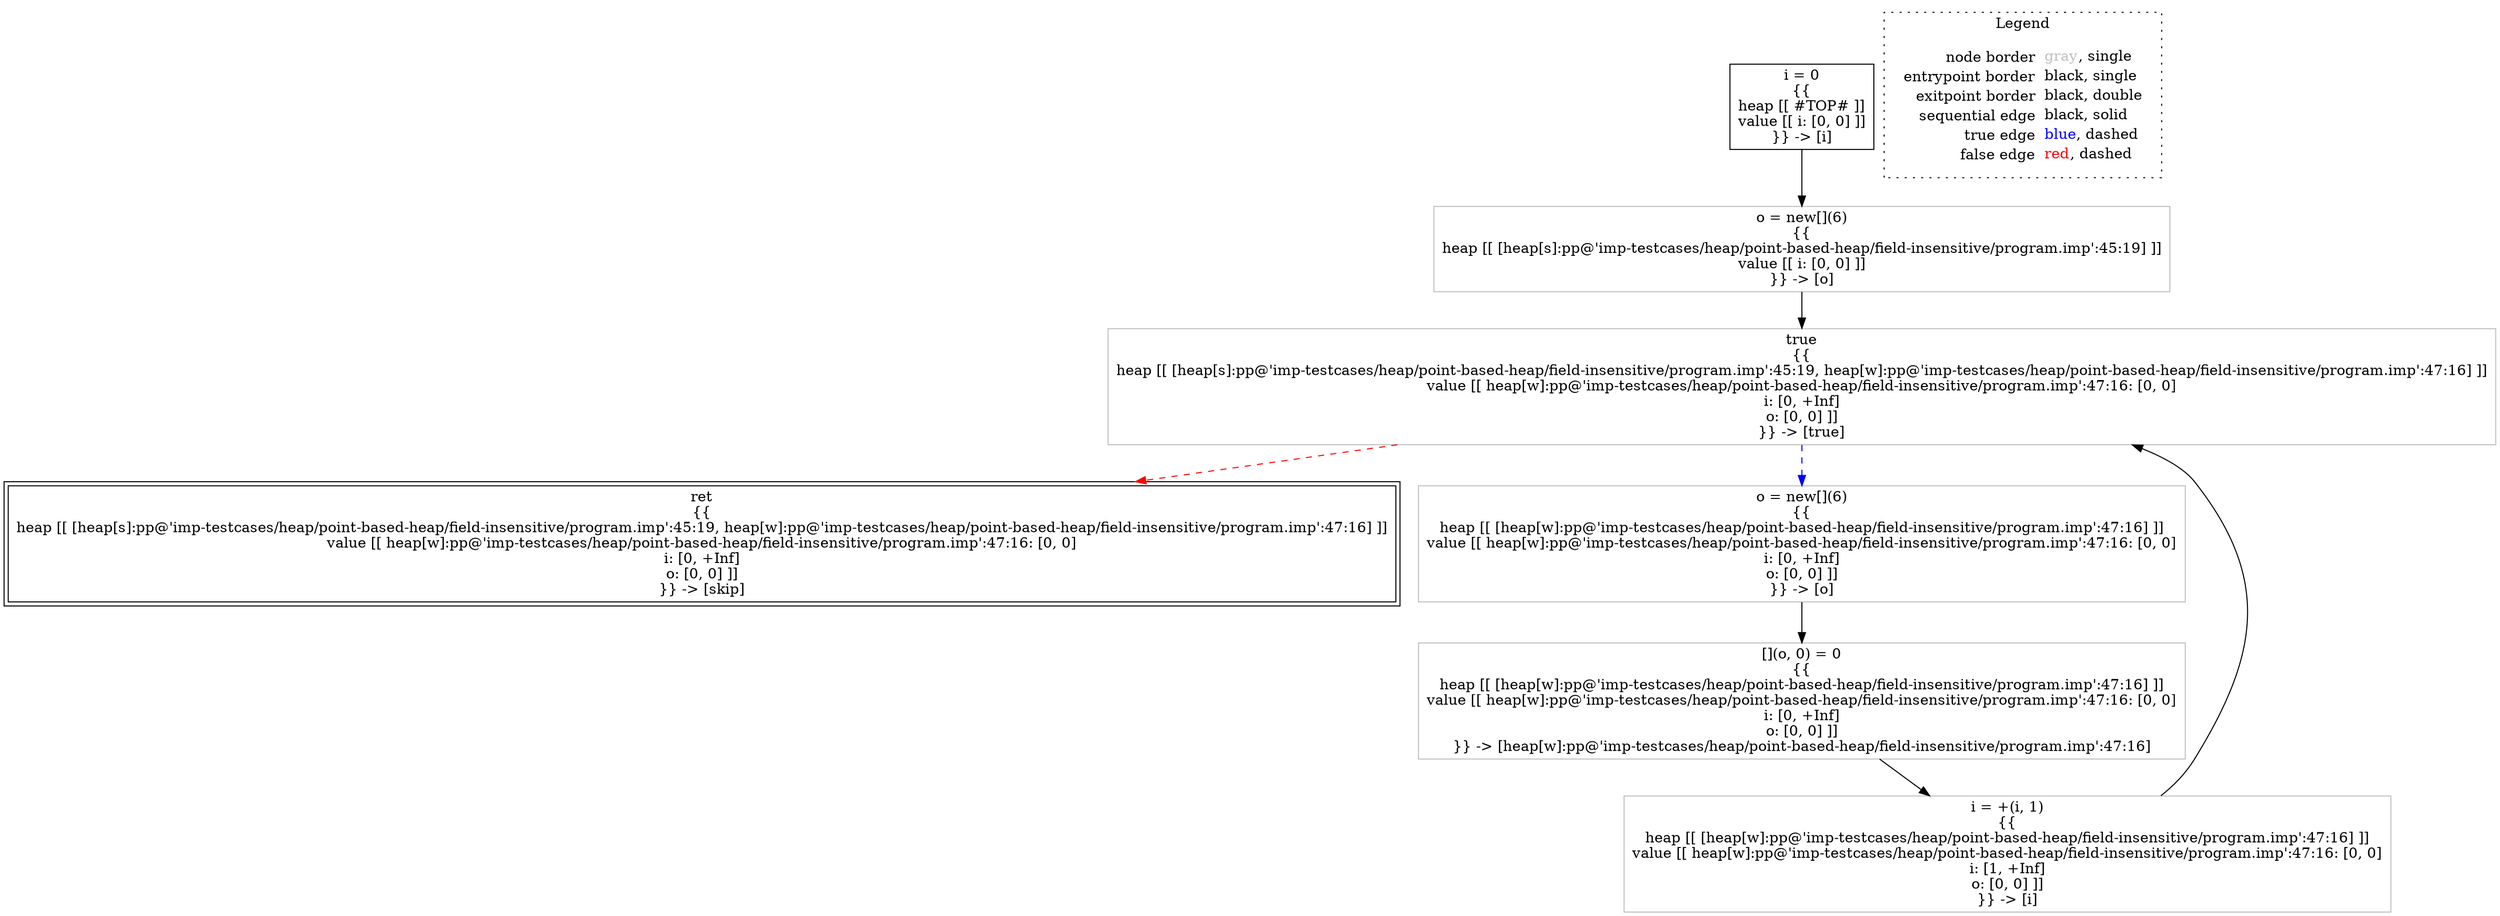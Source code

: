 digraph {
	"node0" [shape="rect",color="black",label=<i = 0<BR/>{{<BR/>heap [[ #TOP# ]]<BR/>value [[ i: [0, 0] ]]<BR/>}} -&gt; [i]>];
	"node1" [shape="rect",color="gray",label=<[](o, 0) = 0<BR/>{{<BR/>heap [[ [heap[w]:pp@'imp-testcases/heap/point-based-heap/field-insensitive/program.imp':47:16] ]]<BR/>value [[ heap[w]:pp@'imp-testcases/heap/point-based-heap/field-insensitive/program.imp':47:16: [0, 0]<BR/>i: [0, +Inf]<BR/>o: [0, 0] ]]<BR/>}} -&gt; [heap[w]:pp@'imp-testcases/heap/point-based-heap/field-insensitive/program.imp':47:16]>];
	"node2" [shape="rect",color="gray",label=<true<BR/>{{<BR/>heap [[ [heap[s]:pp@'imp-testcases/heap/point-based-heap/field-insensitive/program.imp':45:19, heap[w]:pp@'imp-testcases/heap/point-based-heap/field-insensitive/program.imp':47:16] ]]<BR/>value [[ heap[w]:pp@'imp-testcases/heap/point-based-heap/field-insensitive/program.imp':47:16: [0, 0]<BR/>i: [0, +Inf]<BR/>o: [0, 0] ]]<BR/>}} -&gt; [true]>];
	"node3" [shape="rect",color="black",peripheries="2",label=<ret<BR/>{{<BR/>heap [[ [heap[s]:pp@'imp-testcases/heap/point-based-heap/field-insensitive/program.imp':45:19, heap[w]:pp@'imp-testcases/heap/point-based-heap/field-insensitive/program.imp':47:16] ]]<BR/>value [[ heap[w]:pp@'imp-testcases/heap/point-based-heap/field-insensitive/program.imp':47:16: [0, 0]<BR/>i: [0, +Inf]<BR/>o: [0, 0] ]]<BR/>}} -&gt; [skip]>];
	"node4" [shape="rect",color="gray",label=<o = new[](6)<BR/>{{<BR/>heap [[ [heap[w]:pp@'imp-testcases/heap/point-based-heap/field-insensitive/program.imp':47:16] ]]<BR/>value [[ heap[w]:pp@'imp-testcases/heap/point-based-heap/field-insensitive/program.imp':47:16: [0, 0]<BR/>i: [0, +Inf]<BR/>o: [0, 0] ]]<BR/>}} -&gt; [o]>];
	"node5" [shape="rect",color="gray",label=<o = new[](6)<BR/>{{<BR/>heap [[ [heap[s]:pp@'imp-testcases/heap/point-based-heap/field-insensitive/program.imp':45:19] ]]<BR/>value [[ i: [0, 0] ]]<BR/>}} -&gt; [o]>];
	"node6" [shape="rect",color="gray",label=<i = +(i, 1)<BR/>{{<BR/>heap [[ [heap[w]:pp@'imp-testcases/heap/point-based-heap/field-insensitive/program.imp':47:16] ]]<BR/>value [[ heap[w]:pp@'imp-testcases/heap/point-based-heap/field-insensitive/program.imp':47:16: [0, 0]<BR/>i: [1, +Inf]<BR/>o: [0, 0] ]]<BR/>}} -&gt; [i]>];
	"node1" -> "node6" [color="black"];
	"node2" -> "node3" [color="red",style="dashed"];
	"node2" -> "node4" [color="blue",style="dashed"];
	"node4" -> "node1" [color="black"];
	"node0" -> "node5" [color="black"];
	"node5" -> "node2" [color="black"];
	"node6" -> "node2" [color="black"];
subgraph cluster_legend {
	label="Legend";
	style=dotted;
	node [shape=plaintext];
	"legend" [label=<<table border="0" cellpadding="2" cellspacing="0" cellborder="0"><tr><td align="right">node border&nbsp;</td><td align="left"><font color="gray">gray</font>, single</td></tr><tr><td align="right">entrypoint border&nbsp;</td><td align="left"><font color="black">black</font>, single</td></tr><tr><td align="right">exitpoint border&nbsp;</td><td align="left"><font color="black">black</font>, double</td></tr><tr><td align="right">sequential edge&nbsp;</td><td align="left"><font color="black">black</font>, solid</td></tr><tr><td align="right">true edge&nbsp;</td><td align="left"><font color="blue">blue</font>, dashed</td></tr><tr><td align="right">false edge&nbsp;</td><td align="left"><font color="red">red</font>, dashed</td></tr></table>>];
}

}
